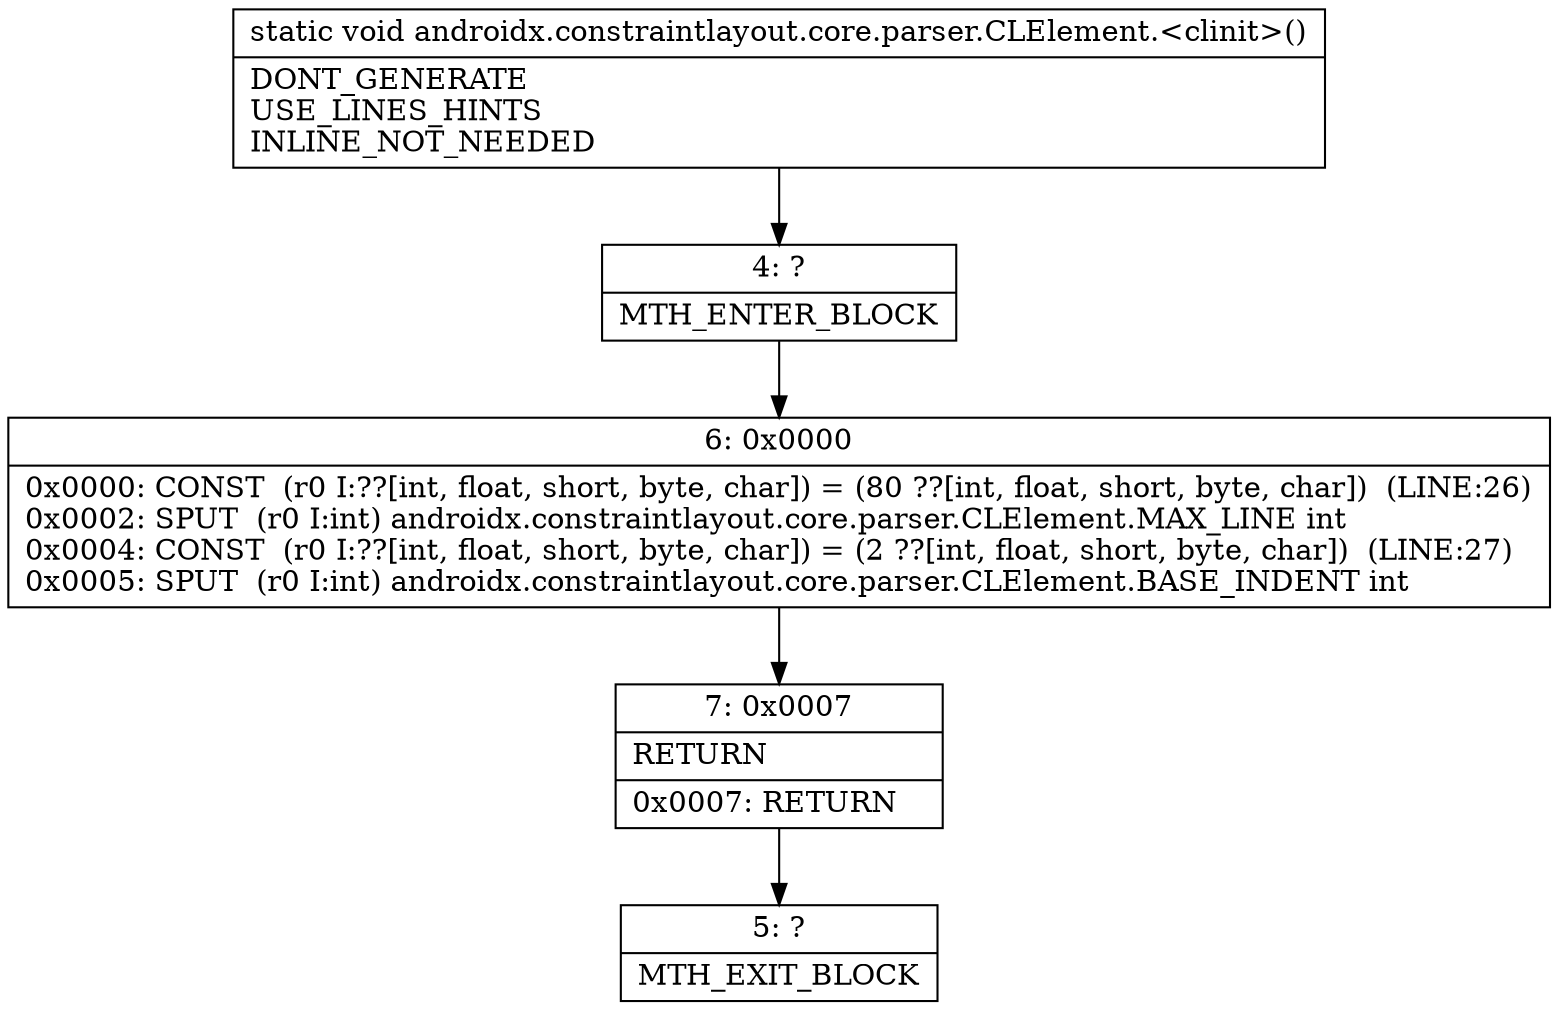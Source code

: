 digraph "CFG forandroidx.constraintlayout.core.parser.CLElement.\<clinit\>()V" {
Node_4 [shape=record,label="{4\:\ ?|MTH_ENTER_BLOCK\l}"];
Node_6 [shape=record,label="{6\:\ 0x0000|0x0000: CONST  (r0 I:??[int, float, short, byte, char]) = (80 ??[int, float, short, byte, char])  (LINE:26)\l0x0002: SPUT  (r0 I:int) androidx.constraintlayout.core.parser.CLElement.MAX_LINE int \l0x0004: CONST  (r0 I:??[int, float, short, byte, char]) = (2 ??[int, float, short, byte, char])  (LINE:27)\l0x0005: SPUT  (r0 I:int) androidx.constraintlayout.core.parser.CLElement.BASE_INDENT int \l}"];
Node_7 [shape=record,label="{7\:\ 0x0007|RETURN\l|0x0007: RETURN   \l}"];
Node_5 [shape=record,label="{5\:\ ?|MTH_EXIT_BLOCK\l}"];
MethodNode[shape=record,label="{static void androidx.constraintlayout.core.parser.CLElement.\<clinit\>()  | DONT_GENERATE\lUSE_LINES_HINTS\lINLINE_NOT_NEEDED\l}"];
MethodNode -> Node_4;Node_4 -> Node_6;
Node_6 -> Node_7;
Node_7 -> Node_5;
}

